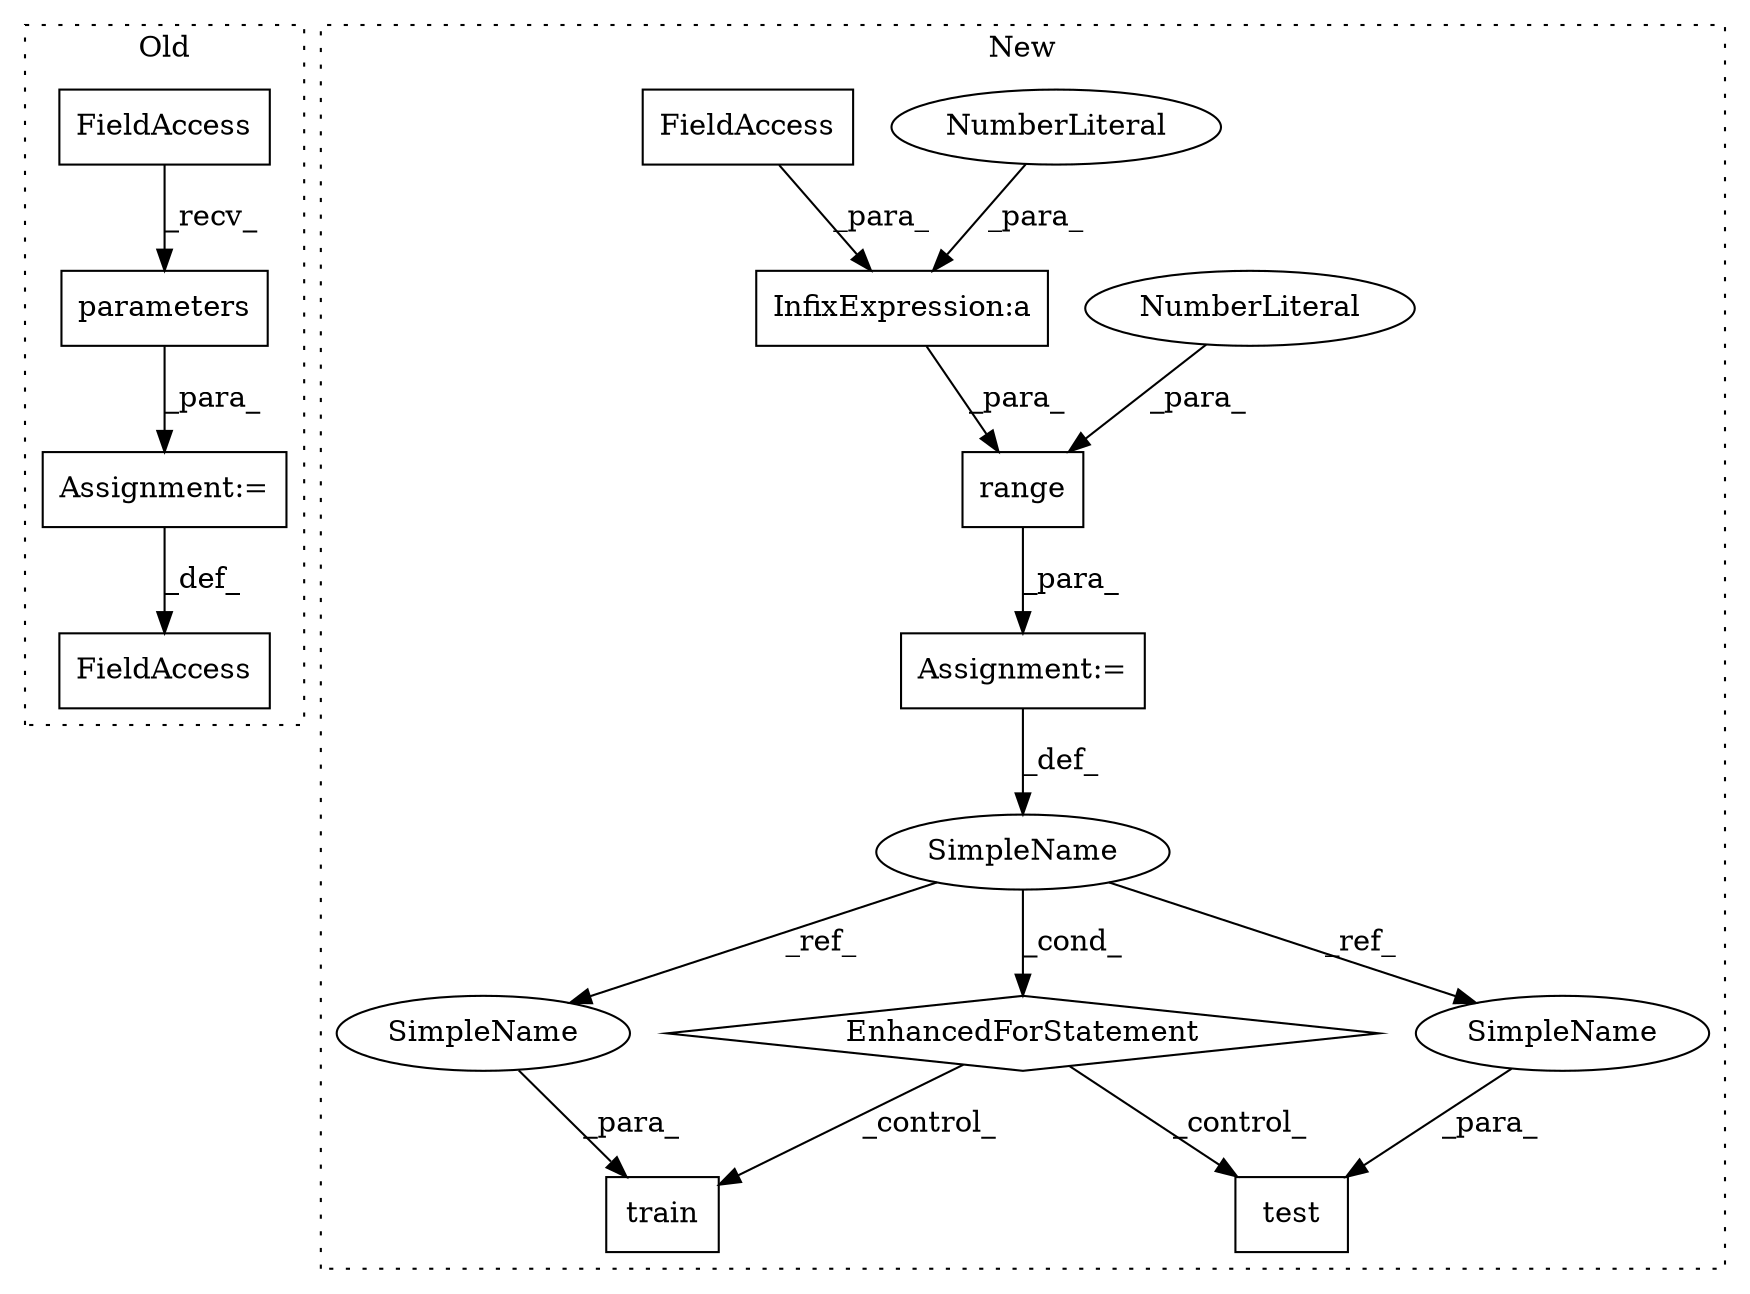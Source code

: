 digraph G {
subgraph cluster0 {
1 [label="parameters" a="32" s="1562" l="12" shape="box"];
4 [label="Assignment:=" a="7" s="1539" l="1" shape="box"];
8 [label="FieldAccess" a="22" s="1530" l="9" shape="box"];
13 [label="FieldAccess" a="22" s="1556" l="5" shape="box"];
label = "Old";
style="dotted";
}
subgraph cluster1 {
2 [label="range" a="32" s="5288,5311" l="6,1" shape="box"];
3 [label="EnhancedForStatement" a="70" s="5223,5312" l="53,2" shape="diamond"];
5 [label="Assignment:=" a="7" s="5223,5312" l="53,2" shape="box"];
6 [label="SimpleName" a="42" s="5280" l="5" shape="ellipse"];
7 [label="train" a="32" s="5322,5333" l="6,1" shape="box"];
9 [label="InfixExpression:a" a="27" s="5307" l="3" shape="box"];
10 [label="NumberLiteral" a="34" s="5294" l="1" shape="ellipse"];
11 [label="NumberLiteral" a="34" s="5310" l="1" shape="ellipse"];
12 [label="test" a="32" s="5342,5352" l="5,1" shape="box"];
14 [label="FieldAccess" a="22" s="5296" l="3" shape="box"];
15 [label="SimpleName" a="42" s="5328" l="5" shape="ellipse"];
16 [label="SimpleName" a="42" s="5347" l="5" shape="ellipse"];
label = "New";
style="dotted";
}
1 -> 4 [label="_para_"];
2 -> 5 [label="_para_"];
3 -> 12 [label="_control_"];
3 -> 7 [label="_control_"];
4 -> 8 [label="_def_"];
5 -> 6 [label="_def_"];
6 -> 16 [label="_ref_"];
6 -> 3 [label="_cond_"];
6 -> 15 [label="_ref_"];
9 -> 2 [label="_para_"];
10 -> 2 [label="_para_"];
11 -> 9 [label="_para_"];
13 -> 1 [label="_recv_"];
14 -> 9 [label="_para_"];
15 -> 7 [label="_para_"];
16 -> 12 [label="_para_"];
}